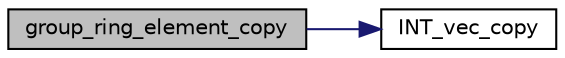 digraph "group_ring_element_copy"
{
  edge [fontname="Helvetica",fontsize="10",labelfontname="Helvetica",labelfontsize="10"];
  node [fontname="Helvetica",fontsize="10",shape=record];
  rankdir="LR";
  Node1359 [label="group_ring_element_copy",height=0.2,width=0.4,color="black", fillcolor="grey75", style="filled", fontcolor="black"];
  Node1359 -> Node1360 [color="midnightblue",fontsize="10",style="solid",fontname="Helvetica"];
  Node1360 [label="INT_vec_copy",height=0.2,width=0.4,color="black", fillcolor="white", style="filled",URL="$df/dbf/sajeeb_8_c.html#ac2d875e27e009af6ec04d17254d11075"];
}
